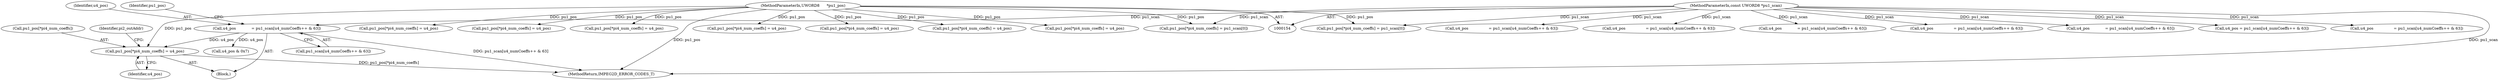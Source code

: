 digraph "0_Android_227c1f829127405e21dab1664393050c652ef71e@pointer" {
"1000645" [label="(Call,pu1_pos[*pi4_num_coeffs] = u4_pos)"];
"1000637" [label="(Call,u4_pos             = pu1_scan[u4_numCoeffs++ & 63])"];
"1000157" [label="(MethodParameterIn,const UWORD8 *pu1_scan)"];
"1000158" [label="(MethodParameterIn,UWORD8      *pu1_pos)"];
"1000476" [label="(Call,pu1_pos[*pi4_num_coeffs] = u4_pos)"];
"1000972" [label="(Call,pu1_pos[*pi4_num_coeffs] = u4_pos)"];
"1000638" [label="(Identifier,u4_pos)"];
"1000606" [label="(Block,)"];
"1000734" [label="(Call,u4_pos & 0x7)"];
"1000364" [label="(Call,pu1_pos[*pi4_num_coeffs] = pu1_scan[0])"];
"1000808" [label="(Call,u4_pos                 = pu1_scan[u4_numCoeffs++ & 63])"];
"1000311" [label="(Call,pu1_pos[*pi4_num_coeffs] = pu1_scan[0])"];
"1000157" [label="(MethodParameterIn,const UWORD8 *pu1_scan)"];
"1000964" [label="(Call,u4_pos                 = pu1_scan[u4_numCoeffs++ & 63])"];
"1000907" [label="(Call,pu1_pos[*pi4_num_coeffs] = u4_pos)"];
"1000578" [label="(Call,u4_pos             = pu1_scan[u4_numCoeffs++ & 63])"];
"1000899" [label="(Call,u4_pos                 = pu1_scan[u4_numCoeffs++ & 63])"];
"1001042" [label="(Call,pu1_pos[*pi4_num_coeffs] = u4_pos)"];
"1001092" [label="(MethodReturn,IMPEG2D_ERROR_CODES_T)"];
"1000646" [label="(Call,pu1_pos[*pi4_num_coeffs])"];
"1000650" [label="(Identifier,u4_pos)"];
"1000645" [label="(Call,pu1_pos[*pi4_num_coeffs] = u4_pos)"];
"1000637" [label="(Call,u4_pos             = pu1_scan[u4_numCoeffs++ & 63])"];
"1000639" [label="(Call,pu1_scan[u4_numCoeffs++ & 63])"];
"1000586" [label="(Call,pu1_pos[*pi4_num_coeffs] = u4_pos)"];
"1000468" [label="(Call,u4_pos             = pu1_scan[u4_numCoeffs++ & 63])"];
"1000816" [label="(Call,pu1_pos[*pi4_num_coeffs] = u4_pos)"];
"1000647" [label="(Identifier,pu1_pos)"];
"1000158" [label="(MethodParameterIn,UWORD8      *pu1_pos)"];
"1000707" [label="(Call,u4_pos = pu1_scan[u4_numCoeffs++ & 63])"];
"1001034" [label="(Call,u4_pos                 = pu1_scan[u4_numCoeffs++ & 63])"];
"1000715" [label="(Call,pu1_pos[*pi4_num_coeffs] = u4_pos)"];
"1000653" [label="(Identifier,pi2_outAddr)"];
"1000645" -> "1000606"  [label="AST: "];
"1000645" -> "1000650"  [label="CFG: "];
"1000646" -> "1000645"  [label="AST: "];
"1000650" -> "1000645"  [label="AST: "];
"1000653" -> "1000645"  [label="CFG: "];
"1000645" -> "1001092"  [label="DDG: pu1_pos[*pi4_num_coeffs]"];
"1000637" -> "1000645"  [label="DDG: u4_pos"];
"1000158" -> "1000645"  [label="DDG: pu1_pos"];
"1000637" -> "1000606"  [label="AST: "];
"1000637" -> "1000639"  [label="CFG: "];
"1000638" -> "1000637"  [label="AST: "];
"1000639" -> "1000637"  [label="AST: "];
"1000647" -> "1000637"  [label="CFG: "];
"1000637" -> "1001092"  [label="DDG: pu1_scan[u4_numCoeffs++ & 63]"];
"1000157" -> "1000637"  [label="DDG: pu1_scan"];
"1000637" -> "1000734"  [label="DDG: u4_pos"];
"1000157" -> "1000154"  [label="AST: "];
"1000157" -> "1001092"  [label="DDG: pu1_scan"];
"1000157" -> "1000311"  [label="DDG: pu1_scan"];
"1000157" -> "1000364"  [label="DDG: pu1_scan"];
"1000157" -> "1000468"  [label="DDG: pu1_scan"];
"1000157" -> "1000578"  [label="DDG: pu1_scan"];
"1000157" -> "1000707"  [label="DDG: pu1_scan"];
"1000157" -> "1000808"  [label="DDG: pu1_scan"];
"1000157" -> "1000899"  [label="DDG: pu1_scan"];
"1000157" -> "1000964"  [label="DDG: pu1_scan"];
"1000157" -> "1001034"  [label="DDG: pu1_scan"];
"1000158" -> "1000154"  [label="AST: "];
"1000158" -> "1001092"  [label="DDG: pu1_pos"];
"1000158" -> "1000311"  [label="DDG: pu1_pos"];
"1000158" -> "1000364"  [label="DDG: pu1_pos"];
"1000158" -> "1000476"  [label="DDG: pu1_pos"];
"1000158" -> "1000586"  [label="DDG: pu1_pos"];
"1000158" -> "1000715"  [label="DDG: pu1_pos"];
"1000158" -> "1000816"  [label="DDG: pu1_pos"];
"1000158" -> "1000907"  [label="DDG: pu1_pos"];
"1000158" -> "1000972"  [label="DDG: pu1_pos"];
"1000158" -> "1001042"  [label="DDG: pu1_pos"];
}
